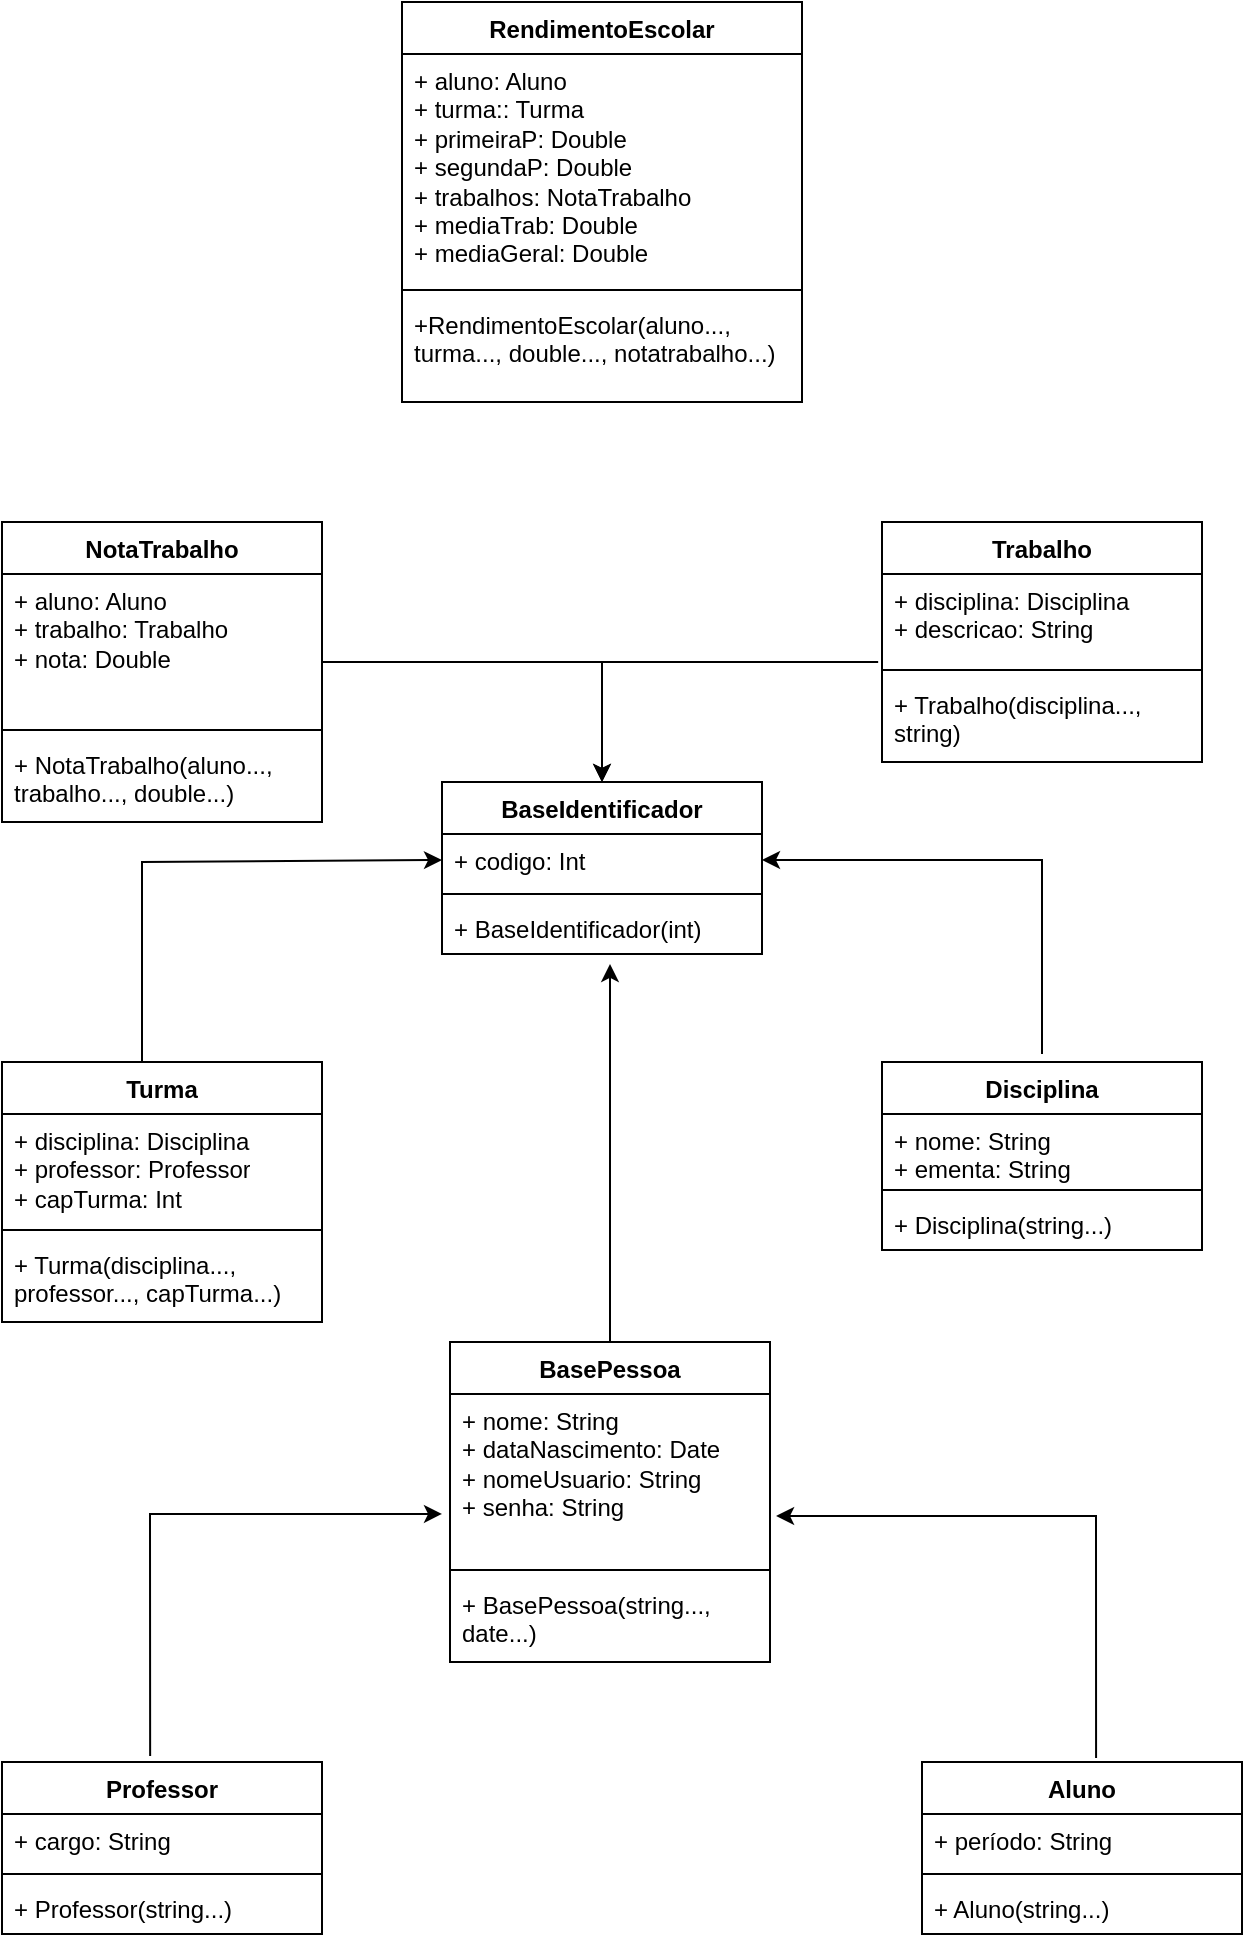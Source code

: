 <mxfile version="22.0.8" type="google">
  <diagram name="Página-1" id="Zu6YDZlmQy7pmGdoOo_Y">
    <mxGraphModel grid="1" page="1" gridSize="10" guides="1" tooltips="1" connect="1" arrows="1" fold="1" pageScale="1" pageWidth="827" pageHeight="1169" math="0" shadow="0">
      <root>
        <mxCell id="0" />
        <mxCell id="1" parent="0" />
        <mxCell id="L7VzuV9IQlb_67Dqw0VK-1" value="Turma" style="swimlane;fontStyle=1;align=center;verticalAlign=top;childLayout=stackLayout;horizontal=1;startSize=26;horizontalStack=0;resizeParent=1;resizeParentMax=0;resizeLast=0;collapsible=1;marginBottom=0;whiteSpace=wrap;html=1;" vertex="1" parent="1">
          <mxGeometry x="110" y="560" width="160" height="130" as="geometry" />
        </mxCell>
        <mxCell id="L7VzuV9IQlb_67Dqw0VK-2" value="+ disciplina: Disciplina&lt;br&gt;+ professor: Professor&lt;br&gt;+ capTurma: Int" style="text;strokeColor=none;fillColor=none;align=left;verticalAlign=top;spacingLeft=4;spacingRight=4;overflow=hidden;rotatable=0;points=[[0,0.5],[1,0.5]];portConstraint=eastwest;whiteSpace=wrap;html=1;" vertex="1" parent="L7VzuV9IQlb_67Dqw0VK-1">
          <mxGeometry y="26" width="160" height="54" as="geometry" />
        </mxCell>
        <mxCell id="L7VzuV9IQlb_67Dqw0VK-3" value="" style="line;strokeWidth=1;fillColor=none;align=left;verticalAlign=middle;spacingTop=-1;spacingLeft=3;spacingRight=3;rotatable=0;labelPosition=right;points=[];portConstraint=eastwest;strokeColor=inherit;" vertex="1" parent="L7VzuV9IQlb_67Dqw0VK-1">
          <mxGeometry y="80" width="160" height="8" as="geometry" />
        </mxCell>
        <mxCell id="L7VzuV9IQlb_67Dqw0VK-4" value="+ Turma(disciplina..., professor..., capTurma...)" style="text;strokeColor=none;fillColor=none;align=left;verticalAlign=top;spacingLeft=4;spacingRight=4;overflow=hidden;rotatable=0;points=[[0,0.5],[1,0.5]];portConstraint=eastwest;whiteSpace=wrap;html=1;" vertex="1" parent="L7VzuV9IQlb_67Dqw0VK-1">
          <mxGeometry y="88" width="160" height="42" as="geometry" />
        </mxCell>
        <mxCell id="L7VzuV9IQlb_67Dqw0VK-5" value="BaseIdentificador" style="swimlane;fontStyle=1;align=center;verticalAlign=top;childLayout=stackLayout;horizontal=1;startSize=26;horizontalStack=0;resizeParent=1;resizeParentMax=0;resizeLast=0;collapsible=1;marginBottom=0;whiteSpace=wrap;html=1;" vertex="1" parent="1">
          <mxGeometry x="330" y="420" width="160" height="86" as="geometry" />
        </mxCell>
        <mxCell id="L7VzuV9IQlb_67Dqw0VK-6" value="+ codigo: Int" style="text;strokeColor=none;fillColor=none;align=left;verticalAlign=top;spacingLeft=4;spacingRight=4;overflow=hidden;rotatable=0;points=[[0,0.5],[1,0.5]];portConstraint=eastwest;whiteSpace=wrap;html=1;" vertex="1" parent="L7VzuV9IQlb_67Dqw0VK-5">
          <mxGeometry y="26" width="160" height="26" as="geometry" />
        </mxCell>
        <mxCell id="L7VzuV9IQlb_67Dqw0VK-7" value="" style="line;strokeWidth=1;fillColor=none;align=left;verticalAlign=middle;spacingTop=-1;spacingLeft=3;spacingRight=3;rotatable=0;labelPosition=right;points=[];portConstraint=eastwest;strokeColor=inherit;" vertex="1" parent="L7VzuV9IQlb_67Dqw0VK-5">
          <mxGeometry y="52" width="160" height="8" as="geometry" />
        </mxCell>
        <mxCell id="L7VzuV9IQlb_67Dqw0VK-8" value="+ BaseIdentificador(int)" style="text;strokeColor=none;fillColor=none;align=left;verticalAlign=top;spacingLeft=4;spacingRight=4;overflow=hidden;rotatable=0;points=[[0,0.5],[1,0.5]];portConstraint=eastwest;whiteSpace=wrap;html=1;" vertex="1" parent="L7VzuV9IQlb_67Dqw0VK-5">
          <mxGeometry y="60" width="160" height="26" as="geometry" />
        </mxCell>
        <mxCell id="L7VzuV9IQlb_67Dqw0VK-9" value="RendimentoEscolar" style="swimlane;fontStyle=1;align=center;verticalAlign=top;childLayout=stackLayout;horizontal=1;startSize=26;horizontalStack=0;resizeParent=1;resizeParentMax=0;resizeLast=0;collapsible=1;marginBottom=0;whiteSpace=wrap;html=1;" vertex="1" parent="1">
          <mxGeometry x="310" y="30" width="200" height="200" as="geometry" />
        </mxCell>
        <mxCell id="L7VzuV9IQlb_67Dqw0VK-10" value="+ aluno: Aluno&lt;br&gt;+ turma:: Turma&lt;br&gt;+ primeiraP: Double&lt;br&gt;+ segundaP: Double&lt;br&gt;+ trabalhos: NotaTrabalho&lt;br&gt;+ mediaTrab: Double&lt;br&gt;+ mediaGeral: Double" style="text;strokeColor=none;fillColor=none;align=left;verticalAlign=top;spacingLeft=4;spacingRight=4;overflow=hidden;rotatable=0;points=[[0,0.5],[1,0.5]];portConstraint=eastwest;whiteSpace=wrap;html=1;" vertex="1" parent="L7VzuV9IQlb_67Dqw0VK-9">
          <mxGeometry y="26" width="200" height="114" as="geometry" />
        </mxCell>
        <mxCell id="L7VzuV9IQlb_67Dqw0VK-11" value="" style="line;strokeWidth=1;fillColor=none;align=left;verticalAlign=middle;spacingTop=-1;spacingLeft=3;spacingRight=3;rotatable=0;labelPosition=right;points=[];portConstraint=eastwest;strokeColor=inherit;" vertex="1" parent="L7VzuV9IQlb_67Dqw0VK-9">
          <mxGeometry y="140" width="200" height="8" as="geometry" />
        </mxCell>
        <mxCell id="L7VzuV9IQlb_67Dqw0VK-12" value="+RendimentoEscolar(aluno..., turma..., double..., notatrabalho...)" style="text;strokeColor=none;fillColor=none;align=left;verticalAlign=top;spacingLeft=4;spacingRight=4;overflow=hidden;rotatable=0;points=[[0,0.5],[1,0.5]];portConstraint=eastwest;whiteSpace=wrap;html=1;" vertex="1" parent="L7VzuV9IQlb_67Dqw0VK-9">
          <mxGeometry y="148" width="200" height="52" as="geometry" />
        </mxCell>
        <mxCell id="L7VzuV9IQlb_67Dqw0VK-13" value="Trabalho" style="swimlane;fontStyle=1;align=center;verticalAlign=top;childLayout=stackLayout;horizontal=1;startSize=26;horizontalStack=0;resizeParent=1;resizeParentMax=0;resizeLast=0;collapsible=1;marginBottom=0;whiteSpace=wrap;html=1;" vertex="1" parent="1">
          <mxGeometry x="550" y="290" width="160" height="120" as="geometry" />
        </mxCell>
        <mxCell id="L7VzuV9IQlb_67Dqw0VK-14" value="+ disciplina: Disciplina&lt;br&gt;+ descricao: String" style="text;strokeColor=none;fillColor=none;align=left;verticalAlign=top;spacingLeft=4;spacingRight=4;overflow=hidden;rotatable=0;points=[[0,0.5],[1,0.5]];portConstraint=eastwest;whiteSpace=wrap;html=1;" vertex="1" parent="L7VzuV9IQlb_67Dqw0VK-13">
          <mxGeometry y="26" width="160" height="44" as="geometry" />
        </mxCell>
        <mxCell id="L7VzuV9IQlb_67Dqw0VK-15" value="" style="line;strokeWidth=1;fillColor=none;align=left;verticalAlign=middle;spacingTop=-1;spacingLeft=3;spacingRight=3;rotatable=0;labelPosition=right;points=[];portConstraint=eastwest;strokeColor=inherit;" vertex="1" parent="L7VzuV9IQlb_67Dqw0VK-13">
          <mxGeometry y="70" width="160" height="8" as="geometry" />
        </mxCell>
        <mxCell id="L7VzuV9IQlb_67Dqw0VK-16" value="+ Trabalho(disciplina..., string)" style="text;strokeColor=none;fillColor=none;align=left;verticalAlign=top;spacingLeft=4;spacingRight=4;overflow=hidden;rotatable=0;points=[[0,0.5],[1,0.5]];portConstraint=eastwest;whiteSpace=wrap;html=1;" vertex="1" parent="L7VzuV9IQlb_67Dqw0VK-13">
          <mxGeometry y="78" width="160" height="42" as="geometry" />
        </mxCell>
        <mxCell id="L7VzuV9IQlb_67Dqw0VK-18" value="BasePessoa" style="swimlane;fontStyle=1;align=center;verticalAlign=top;childLayout=stackLayout;horizontal=1;startSize=26;horizontalStack=0;resizeParent=1;resizeParentMax=0;resizeLast=0;collapsible=1;marginBottom=0;whiteSpace=wrap;html=1;" vertex="1" parent="1">
          <mxGeometry x="334" y="700" width="160" height="160" as="geometry" />
        </mxCell>
        <mxCell id="L7VzuV9IQlb_67Dqw0VK-19" value="+ nome: String&lt;br&gt;+ dataNascimento: Date&lt;br&gt;+ nomeUsuario: String&lt;br&gt;+ senha: String" style="text;strokeColor=none;fillColor=none;align=left;verticalAlign=top;spacingLeft=4;spacingRight=4;overflow=hidden;rotatable=0;points=[[0,0.5],[1,0.5]];portConstraint=eastwest;whiteSpace=wrap;html=1;" vertex="1" parent="L7VzuV9IQlb_67Dqw0VK-18">
          <mxGeometry y="26" width="160" height="84" as="geometry" />
        </mxCell>
        <mxCell id="L7VzuV9IQlb_67Dqw0VK-20" value="" style="line;strokeWidth=1;fillColor=none;align=left;verticalAlign=middle;spacingTop=-1;spacingLeft=3;spacingRight=3;rotatable=0;labelPosition=right;points=[];portConstraint=eastwest;strokeColor=inherit;" vertex="1" parent="L7VzuV9IQlb_67Dqw0VK-18">
          <mxGeometry y="110" width="160" height="8" as="geometry" />
        </mxCell>
        <mxCell id="L7VzuV9IQlb_67Dqw0VK-21" value="+ BasePessoa(string..., date...)" style="text;strokeColor=none;fillColor=none;align=left;verticalAlign=top;spacingLeft=4;spacingRight=4;overflow=hidden;rotatable=0;points=[[0,0.5],[1,0.5]];portConstraint=eastwest;whiteSpace=wrap;html=1;" vertex="1" parent="L7VzuV9IQlb_67Dqw0VK-18">
          <mxGeometry y="118" width="160" height="42" as="geometry" />
        </mxCell>
        <mxCell id="L7VzuV9IQlb_67Dqw0VK-22" value="Disciplina" style="swimlane;fontStyle=1;align=center;verticalAlign=top;childLayout=stackLayout;horizontal=1;startSize=26;horizontalStack=0;resizeParent=1;resizeParentMax=0;resizeLast=0;collapsible=1;marginBottom=0;whiteSpace=wrap;html=1;" vertex="1" parent="1">
          <mxGeometry x="550" y="560" width="160" height="94" as="geometry" />
        </mxCell>
        <mxCell id="L7VzuV9IQlb_67Dqw0VK-23" value="+ nome: String&lt;br&gt;+ ementa: String" style="text;strokeColor=none;fillColor=none;align=left;verticalAlign=top;spacingLeft=4;spacingRight=4;overflow=hidden;rotatable=0;points=[[0,0.5],[1,0.5]];portConstraint=eastwest;whiteSpace=wrap;html=1;" vertex="1" parent="L7VzuV9IQlb_67Dqw0VK-22">
          <mxGeometry y="26" width="160" height="34" as="geometry" />
        </mxCell>
        <mxCell id="L7VzuV9IQlb_67Dqw0VK-24" value="" style="line;strokeWidth=1;fillColor=none;align=left;verticalAlign=middle;spacingTop=-1;spacingLeft=3;spacingRight=3;rotatable=0;labelPosition=right;points=[];portConstraint=eastwest;strokeColor=inherit;" vertex="1" parent="L7VzuV9IQlb_67Dqw0VK-22">
          <mxGeometry y="60" width="160" height="8" as="geometry" />
        </mxCell>
        <mxCell id="L7VzuV9IQlb_67Dqw0VK-25" value="+ Disciplina(string...)" style="text;strokeColor=none;fillColor=none;align=left;verticalAlign=top;spacingLeft=4;spacingRight=4;overflow=hidden;rotatable=0;points=[[0,0.5],[1,0.5]];portConstraint=eastwest;whiteSpace=wrap;html=1;" vertex="1" parent="L7VzuV9IQlb_67Dqw0VK-22">
          <mxGeometry y="68" width="160" height="26" as="geometry" />
        </mxCell>
        <mxCell id="L7VzuV9IQlb_67Dqw0VK-26" value="Professor" style="swimlane;fontStyle=1;align=center;verticalAlign=top;childLayout=stackLayout;horizontal=1;startSize=26;horizontalStack=0;resizeParent=1;resizeParentMax=0;resizeLast=0;collapsible=1;marginBottom=0;whiteSpace=wrap;html=1;" vertex="1" parent="1">
          <mxGeometry x="110" y="910" width="160" height="86" as="geometry" />
        </mxCell>
        <mxCell id="L7VzuV9IQlb_67Dqw0VK-27" value="+ cargo: String" style="text;strokeColor=none;fillColor=none;align=left;verticalAlign=top;spacingLeft=4;spacingRight=4;overflow=hidden;rotatable=0;points=[[0,0.5],[1,0.5]];portConstraint=eastwest;whiteSpace=wrap;html=1;" vertex="1" parent="L7VzuV9IQlb_67Dqw0VK-26">
          <mxGeometry y="26" width="160" height="26" as="geometry" />
        </mxCell>
        <mxCell id="L7VzuV9IQlb_67Dqw0VK-28" value="" style="line;strokeWidth=1;fillColor=none;align=left;verticalAlign=middle;spacingTop=-1;spacingLeft=3;spacingRight=3;rotatable=0;labelPosition=right;points=[];portConstraint=eastwest;strokeColor=inherit;" vertex="1" parent="L7VzuV9IQlb_67Dqw0VK-26">
          <mxGeometry y="52" width="160" height="8" as="geometry" />
        </mxCell>
        <mxCell id="L7VzuV9IQlb_67Dqw0VK-29" value="+ Professor(string...)" style="text;strokeColor=none;fillColor=none;align=left;verticalAlign=top;spacingLeft=4;spacingRight=4;overflow=hidden;rotatable=0;points=[[0,0.5],[1,0.5]];portConstraint=eastwest;whiteSpace=wrap;html=1;" vertex="1" parent="L7VzuV9IQlb_67Dqw0VK-26">
          <mxGeometry y="60" width="160" height="26" as="geometry" />
        </mxCell>
        <mxCell id="L7VzuV9IQlb_67Dqw0VK-30" value="NotaTrabalho" style="swimlane;fontStyle=1;align=center;verticalAlign=top;childLayout=stackLayout;horizontal=1;startSize=26;horizontalStack=0;resizeParent=1;resizeParentMax=0;resizeLast=0;collapsible=1;marginBottom=0;whiteSpace=wrap;html=1;" vertex="1" parent="1">
          <mxGeometry x="110" y="290" width="160" height="150" as="geometry" />
        </mxCell>
        <mxCell id="L7VzuV9IQlb_67Dqw0VK-31" value="+ aluno: Aluno&lt;br&gt;+ trabalho: Trabalho&lt;br&gt;+ nota: Double" style="text;strokeColor=none;fillColor=none;align=left;verticalAlign=top;spacingLeft=4;spacingRight=4;overflow=hidden;rotatable=0;points=[[0,0.5],[1,0.5]];portConstraint=eastwest;whiteSpace=wrap;html=1;" vertex="1" parent="L7VzuV9IQlb_67Dqw0VK-30">
          <mxGeometry y="26" width="160" height="74" as="geometry" />
        </mxCell>
        <mxCell id="L7VzuV9IQlb_67Dqw0VK-32" value="" style="line;strokeWidth=1;fillColor=none;align=left;verticalAlign=middle;spacingTop=-1;spacingLeft=3;spacingRight=3;rotatable=0;labelPosition=right;points=[];portConstraint=eastwest;strokeColor=inherit;" vertex="1" parent="L7VzuV9IQlb_67Dqw0VK-30">
          <mxGeometry y="100" width="160" height="8" as="geometry" />
        </mxCell>
        <mxCell id="L7VzuV9IQlb_67Dqw0VK-33" value="+ NotaTrabalho(aluno..., trabalho..., double...)" style="text;strokeColor=none;fillColor=none;align=left;verticalAlign=top;spacingLeft=4;spacingRight=4;overflow=hidden;rotatable=0;points=[[0,0.5],[1,0.5]];portConstraint=eastwest;whiteSpace=wrap;html=1;" vertex="1" parent="L7VzuV9IQlb_67Dqw0VK-30">
          <mxGeometry y="108" width="160" height="42" as="geometry" />
        </mxCell>
        <mxCell id="L7VzuV9IQlb_67Dqw0VK-34" value="Aluno" style="swimlane;fontStyle=1;align=center;verticalAlign=top;childLayout=stackLayout;horizontal=1;startSize=26;horizontalStack=0;resizeParent=1;resizeParentMax=0;resizeLast=0;collapsible=1;marginBottom=0;whiteSpace=wrap;html=1;" vertex="1" parent="1">
          <mxGeometry x="570" y="910" width="160" height="86" as="geometry" />
        </mxCell>
        <mxCell id="L7VzuV9IQlb_67Dqw0VK-35" value="+ período: String" style="text;strokeColor=none;fillColor=none;align=left;verticalAlign=top;spacingLeft=4;spacingRight=4;overflow=hidden;rotatable=0;points=[[0,0.5],[1,0.5]];portConstraint=eastwest;whiteSpace=wrap;html=1;" vertex="1" parent="L7VzuV9IQlb_67Dqw0VK-34">
          <mxGeometry y="26" width="160" height="26" as="geometry" />
        </mxCell>
        <mxCell id="L7VzuV9IQlb_67Dqw0VK-36" value="" style="line;strokeWidth=1;fillColor=none;align=left;verticalAlign=middle;spacingTop=-1;spacingLeft=3;spacingRight=3;rotatable=0;labelPosition=right;points=[];portConstraint=eastwest;strokeColor=inherit;" vertex="1" parent="L7VzuV9IQlb_67Dqw0VK-34">
          <mxGeometry y="52" width="160" height="8" as="geometry" />
        </mxCell>
        <mxCell id="L7VzuV9IQlb_67Dqw0VK-37" value="+ Aluno(string...)" style="text;strokeColor=none;fillColor=none;align=left;verticalAlign=top;spacingLeft=4;spacingRight=4;overflow=hidden;rotatable=0;points=[[0,0.5],[1,0.5]];portConstraint=eastwest;whiteSpace=wrap;html=1;" vertex="1" parent="L7VzuV9IQlb_67Dqw0VK-34">
          <mxGeometry y="60" width="160" height="26" as="geometry" />
        </mxCell>
        <mxCell id="L7VzuV9IQlb_67Dqw0VK-38" value="" style="endArrow=classic;html=1;rounded=0;entryX=0.525;entryY=1.192;entryDx=0;entryDy=0;entryPerimeter=0;" edge="1" parent="1" target="L7VzuV9IQlb_67Dqw0VK-8">
          <mxGeometry width="50" height="50" relative="1" as="geometry">
            <mxPoint x="414" y="700" as="sourcePoint" />
            <mxPoint x="464" y="650" as="targetPoint" />
          </mxGeometry>
        </mxCell>
        <mxCell id="L7VzuV9IQlb_67Dqw0VK-39" value="" style="endArrow=classic;html=1;rounded=0;entryX=0.5;entryY=0;entryDx=0;entryDy=0;" edge="1" parent="1" target="L7VzuV9IQlb_67Dqw0VK-5">
          <mxGeometry width="50" height="50" relative="1" as="geometry">
            <mxPoint x="270" y="360" as="sourcePoint" />
            <mxPoint x="320" y="310" as="targetPoint" />
            <Array as="points">
              <mxPoint x="410" y="360" />
            </Array>
          </mxGeometry>
        </mxCell>
        <mxCell id="L7VzuV9IQlb_67Dqw0VK-40" value="" style="endArrow=classic;html=1;rounded=0;exitX=-0.012;exitY=1;exitDx=0;exitDy=0;exitPerimeter=0;entryX=0.5;entryY=0;entryDx=0;entryDy=0;" edge="1" parent="1" source="L7VzuV9IQlb_67Dqw0VK-14" target="L7VzuV9IQlb_67Dqw0VK-5">
          <mxGeometry width="50" height="50" relative="1" as="geometry">
            <mxPoint x="470" y="360" as="sourcePoint" />
            <mxPoint x="520" y="310" as="targetPoint" />
            <Array as="points">
              <mxPoint x="410" y="360" />
            </Array>
          </mxGeometry>
        </mxCell>
        <mxCell id="L7VzuV9IQlb_67Dqw0VK-42" value="" style="endArrow=classic;html=1;rounded=0;entryX=0;entryY=0.5;entryDx=0;entryDy=0;" edge="1" parent="1" target="L7VzuV9IQlb_67Dqw0VK-6">
          <mxGeometry width="50" height="50" relative="1" as="geometry">
            <mxPoint x="180" y="560" as="sourcePoint" />
            <mxPoint x="230" y="510" as="targetPoint" />
            <Array as="points">
              <mxPoint x="180" y="460" />
            </Array>
          </mxGeometry>
        </mxCell>
        <mxCell id="L7VzuV9IQlb_67Dqw0VK-43" value="" style="endArrow=classic;html=1;rounded=0;entryX=1;entryY=0.5;entryDx=0;entryDy=0;" edge="1" parent="1" target="L7VzuV9IQlb_67Dqw0VK-6">
          <mxGeometry width="50" height="50" relative="1" as="geometry">
            <mxPoint x="630" y="556" as="sourcePoint" />
            <mxPoint x="680" y="506" as="targetPoint" />
            <Array as="points">
              <mxPoint x="630" y="459" />
            </Array>
          </mxGeometry>
        </mxCell>
        <mxCell id="L7VzuV9IQlb_67Dqw0VK-45" value="" style="endArrow=classic;html=1;rounded=0;entryX=-0.012;entryY=0.714;entryDx=0;entryDy=0;entryPerimeter=0;exitX=0.463;exitY=-0.035;exitDx=0;exitDy=0;exitPerimeter=0;" edge="1" parent="1" source="L7VzuV9IQlb_67Dqw0VK-26">
          <mxGeometry width="50" height="50" relative="1" as="geometry">
            <mxPoint x="180" y="910" as="sourcePoint" />
            <mxPoint x="330.0" y="785.976" as="targetPoint" />
            <Array as="points">
              <mxPoint x="184" y="786" />
            </Array>
          </mxGeometry>
        </mxCell>
        <mxCell id="L7VzuV9IQlb_67Dqw0VK-46" value="" style="endArrow=classic;html=1;rounded=0;entryX=1.019;entryY=0.726;entryDx=0;entryDy=0;entryPerimeter=0;exitX=0.544;exitY=-0.023;exitDx=0;exitDy=0;exitPerimeter=0;" edge="1" parent="1" source="L7VzuV9IQlb_67Dqw0VK-34" target="L7VzuV9IQlb_67Dqw0VK-19">
          <mxGeometry width="50" height="50" relative="1" as="geometry">
            <mxPoint x="630" y="910" as="sourcePoint" />
            <mxPoint x="680" y="860" as="targetPoint" />
            <Array as="points">
              <mxPoint x="657" y="787" />
            </Array>
          </mxGeometry>
        </mxCell>
      </root>
    </mxGraphModel>
  </diagram>
</mxfile>
